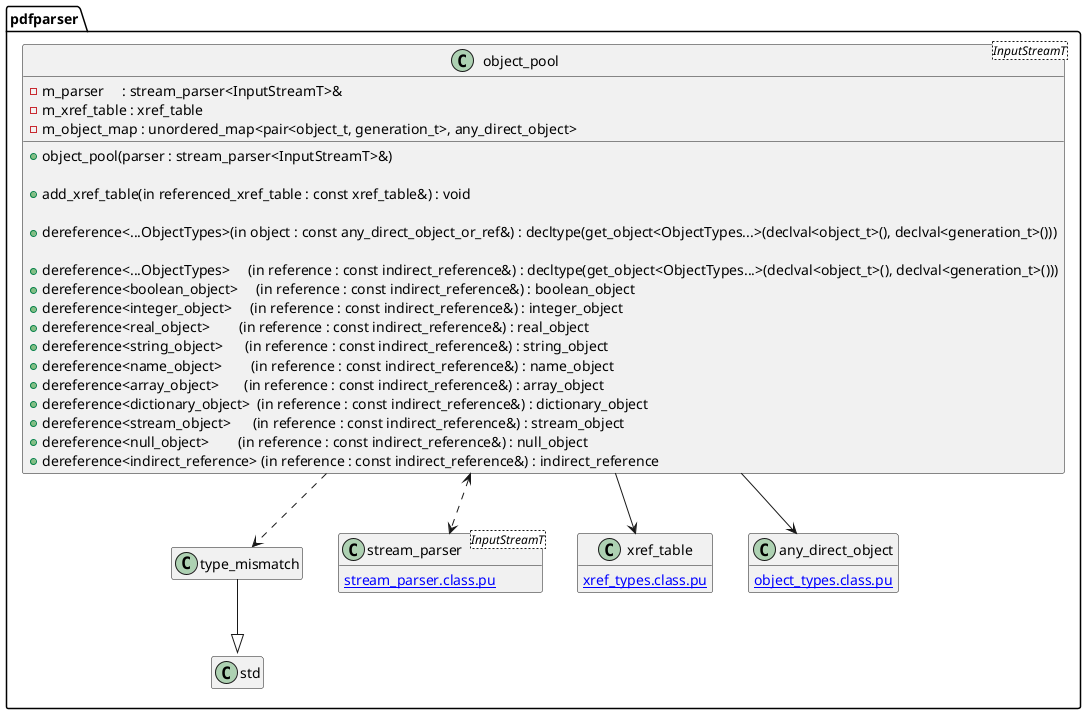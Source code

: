 @startuml object_pool
hide empty members
namespace pdfparser {
class type_mismatch {}
type_mismatch --|> std::runtime_error

class object_pool<InputStreamT> {
	-m_parser     : stream_parser<InputStreamT>&
	-m_xref_table : xref_table
	-m_object_map : unordered_map<pair<object_t, generation_t>, any_direct_object>

	+object_pool(parser : stream_parser<InputStreamT>&)

	+add_xref_table(in referenced_xref_table : const xref_table&) : void

	+dereference<...ObjectTypes>(in object : const any_direct_object_or_ref&) : decltype(get_object<ObjectTypes...>(declval<object_t>(), declval<generation_t>()))

	+dereference<...ObjectTypes>     (in reference : const indirect_reference&) : decltype(get_object<ObjectTypes...>(declval<object_t>(), declval<generation_t>()))
	+dereference<boolean_object>     (in reference : const indirect_reference&) : boolean_object
	+dereference<integer_object>     (in reference : const indirect_reference&) : integer_object
	+dereference<real_object>        (in reference : const indirect_reference&) : real_object
	+dereference<string_object>      (in reference : const indirect_reference&) : string_object
	+dereference<name_object>        (in reference : const indirect_reference&) : name_object
	+dereference<array_object>       (in reference : const indirect_reference&) : array_object
	+dereference<dictionary_object>  (in reference : const indirect_reference&) : dictionary_object
	+dereference<stream_object>      (in reference : const indirect_reference&) : stream_object
	+dereference<null_object>        (in reference : const indirect_reference&) : null_object
	+dereference<indirect_reference> (in reference : const indirect_reference&) : indirect_reference
}
object_pool <..> stream_parser
object_pool --> xref_table
object_pool --> any_direct_object
object_pool ..> type_mismatch

class stream_parser<InputStreamT> {
	[[stream_parser.class.pu]]
}
class xref_table {
	[[xref_types.class.pu]]
}
class any_direct_object  {
	[[object_types.class.pu]]
}
}
@enduml
